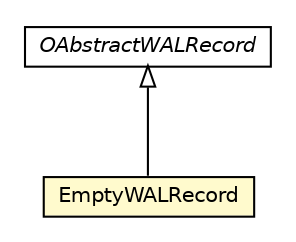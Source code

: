 #!/usr/local/bin/dot
#
# Class diagram 
# Generated by UMLGraph version R5_6-24-gf6e263 (http://www.umlgraph.org/)
#

digraph G {
	edge [fontname="Helvetica",fontsize=10,labelfontname="Helvetica",labelfontsize=10];
	node [fontname="Helvetica",fontsize=10,shape=plaintext];
	nodesep=0.25;
	ranksep=0.5;
	// com.orientechnologies.orient.core.storage.impl.local.paginated.wal.OAbstractWALRecord
	c1108281 [label=<<table title="com.orientechnologies.orient.core.storage.impl.local.paginated.wal.OAbstractWALRecord" border="0" cellborder="1" cellspacing="0" cellpadding="2" port="p" href="../OAbstractWALRecord.html">
		<tr><td><table border="0" cellspacing="0" cellpadding="1">
<tr><td align="center" balign="center"><font face="Helvetica-Oblique"> OAbstractWALRecord </font></td></tr>
		</table></td></tr>
		</table>>, URL="../OAbstractWALRecord.html", fontname="Helvetica", fontcolor="black", fontsize=10.0];
	// com.orientechnologies.orient.core.storage.impl.local.paginated.wal.common.EmptyWALRecord
	c1108291 [label=<<table title="com.orientechnologies.orient.core.storage.impl.local.paginated.wal.common.EmptyWALRecord" border="0" cellborder="1" cellspacing="0" cellpadding="2" port="p" bgcolor="lemonChiffon" href="./EmptyWALRecord.html">
		<tr><td><table border="0" cellspacing="0" cellpadding="1">
<tr><td align="center" balign="center"> EmptyWALRecord </td></tr>
		</table></td></tr>
		</table>>, URL="./EmptyWALRecord.html", fontname="Helvetica", fontcolor="black", fontsize=10.0];
	//com.orientechnologies.orient.core.storage.impl.local.paginated.wal.common.EmptyWALRecord extends com.orientechnologies.orient.core.storage.impl.local.paginated.wal.OAbstractWALRecord
	c1108281:p -> c1108291:p [dir=back,arrowtail=empty];
}

